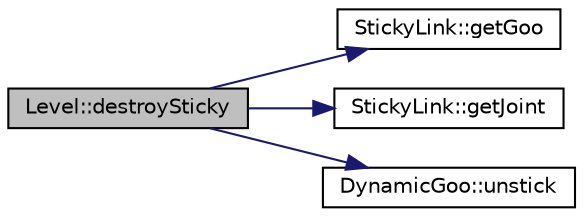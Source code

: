 digraph G
{
  edge [fontname="Helvetica",fontsize="10",labelfontname="Helvetica",labelfontsize="10"];
  node [fontname="Helvetica",fontsize="10",shape=record];
  rankdir="LR";
  Node1 [label="Level::destroySticky",height=0.2,width=0.4,color="black", fillcolor="grey75", style="filled" fontcolor="black"];
  Node1 -> Node2 [color="midnightblue",fontsize="10",style="solid",fontname="Helvetica"];
  Node2 [label="StickyLink::getGoo",height=0.2,width=0.4,color="black", fillcolor="white", style="filled",URL="$classStickyLink.html#a563012ed80d5529b18f7e8033d44b077"];
  Node1 -> Node3 [color="midnightblue",fontsize="10",style="solid",fontname="Helvetica"];
  Node3 [label="StickyLink::getJoint",height=0.2,width=0.4,color="black", fillcolor="white", style="filled",URL="$classStickyLink.html#a6410b1a81d04492840a77504726f5ba4"];
  Node1 -> Node4 [color="midnightblue",fontsize="10",style="solid",fontname="Helvetica"];
  Node4 [label="DynamicGoo::unstick",height=0.2,width=0.4,color="black", fillcolor="white", style="filled",URL="$classDynamicGoo.html#a3d229823b7f2b6dd844884a45bb2de10"];
}
